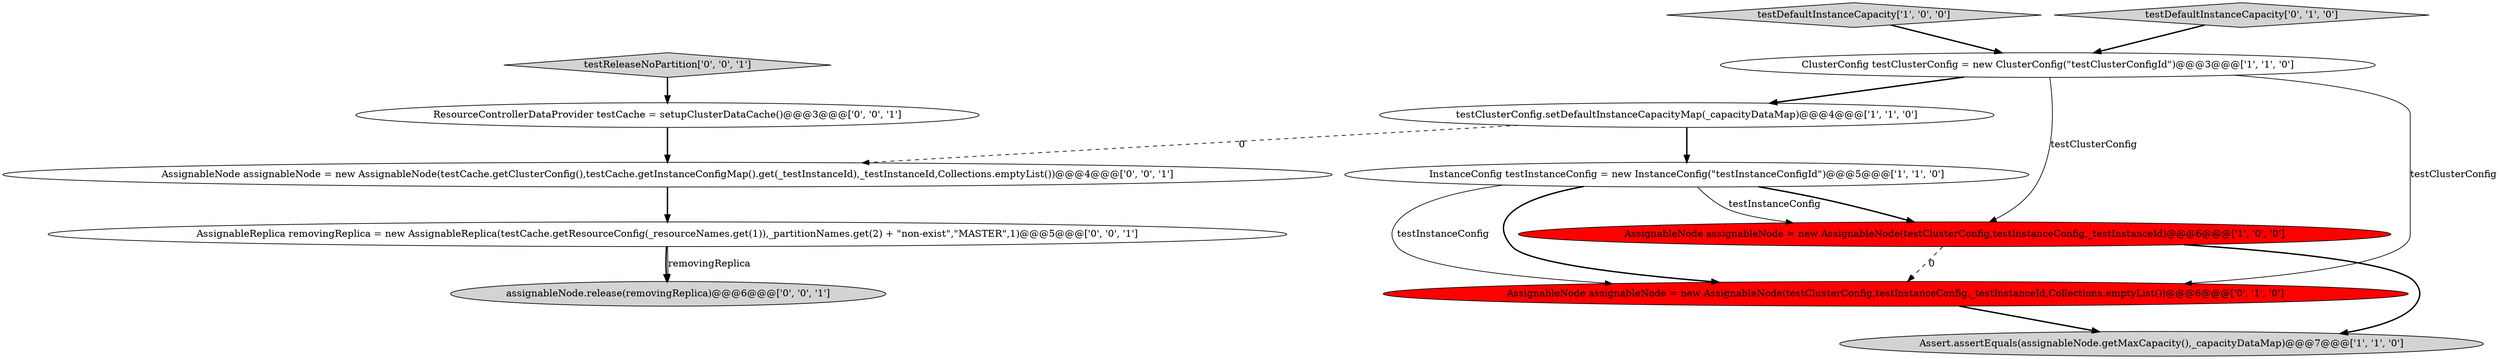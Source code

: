 digraph {
9 [style = filled, label = "assignableNode.release(removingReplica)@@@6@@@['0', '0', '1']", fillcolor = lightgray, shape = ellipse image = "AAA0AAABBB3BBB"];
12 [style = filled, label = "AssignableNode assignableNode = new AssignableNode(testCache.getClusterConfig(),testCache.getInstanceConfigMap().get(_testInstanceId),_testInstanceId,Collections.emptyList())@@@4@@@['0', '0', '1']", fillcolor = white, shape = ellipse image = "AAA0AAABBB3BBB"];
3 [style = filled, label = "Assert.assertEquals(assignableNode.getMaxCapacity(),_capacityDataMap)@@@7@@@['1', '1', '0']", fillcolor = lightgray, shape = ellipse image = "AAA0AAABBB1BBB"];
2 [style = filled, label = "InstanceConfig testInstanceConfig = new InstanceConfig(\"testInstanceConfigId\")@@@5@@@['1', '1', '0']", fillcolor = white, shape = ellipse image = "AAA0AAABBB1BBB"];
6 [style = filled, label = "AssignableNode assignableNode = new AssignableNode(testClusterConfig,testInstanceConfig,_testInstanceId,Collections.emptyList())@@@6@@@['0', '1', '0']", fillcolor = red, shape = ellipse image = "AAA1AAABBB2BBB"];
4 [style = filled, label = "testDefaultInstanceCapacity['1', '0', '0']", fillcolor = lightgray, shape = diamond image = "AAA0AAABBB1BBB"];
0 [style = filled, label = "AssignableNode assignableNode = new AssignableNode(testClusterConfig,testInstanceConfig,_testInstanceId)@@@6@@@['1', '0', '0']", fillcolor = red, shape = ellipse image = "AAA1AAABBB1BBB"];
1 [style = filled, label = "ClusterConfig testClusterConfig = new ClusterConfig(\"testClusterConfigId\")@@@3@@@['1', '1', '0']", fillcolor = white, shape = ellipse image = "AAA0AAABBB1BBB"];
10 [style = filled, label = "ResourceControllerDataProvider testCache = setupClusterDataCache()@@@3@@@['0', '0', '1']", fillcolor = white, shape = ellipse image = "AAA0AAABBB3BBB"];
5 [style = filled, label = "testClusterConfig.setDefaultInstanceCapacityMap(_capacityDataMap)@@@4@@@['1', '1', '0']", fillcolor = white, shape = ellipse image = "AAA0AAABBB1BBB"];
7 [style = filled, label = "testDefaultInstanceCapacity['0', '1', '0']", fillcolor = lightgray, shape = diamond image = "AAA0AAABBB2BBB"];
11 [style = filled, label = "testReleaseNoPartition['0', '0', '1']", fillcolor = lightgray, shape = diamond image = "AAA0AAABBB3BBB"];
8 [style = filled, label = "AssignableReplica removingReplica = new AssignableReplica(testCache.getResourceConfig(_resourceNames.get(1)),_partitionNames.get(2) + \"non-exist\",\"MASTER\",1)@@@5@@@['0', '0', '1']", fillcolor = white, shape = ellipse image = "AAA0AAABBB3BBB"];
1->5 [style = bold, label=""];
0->3 [style = bold, label=""];
6->3 [style = bold, label=""];
1->0 [style = solid, label="testClusterConfig"];
5->2 [style = bold, label=""];
4->1 [style = bold, label=""];
2->0 [style = bold, label=""];
5->12 [style = dashed, label="0"];
7->1 [style = bold, label=""];
2->6 [style = solid, label="testInstanceConfig"];
10->12 [style = bold, label=""];
12->8 [style = bold, label=""];
2->6 [style = bold, label=""];
11->10 [style = bold, label=""];
2->0 [style = solid, label="testInstanceConfig"];
0->6 [style = dashed, label="0"];
8->9 [style = bold, label=""];
8->9 [style = solid, label="removingReplica"];
1->6 [style = solid, label="testClusterConfig"];
}
